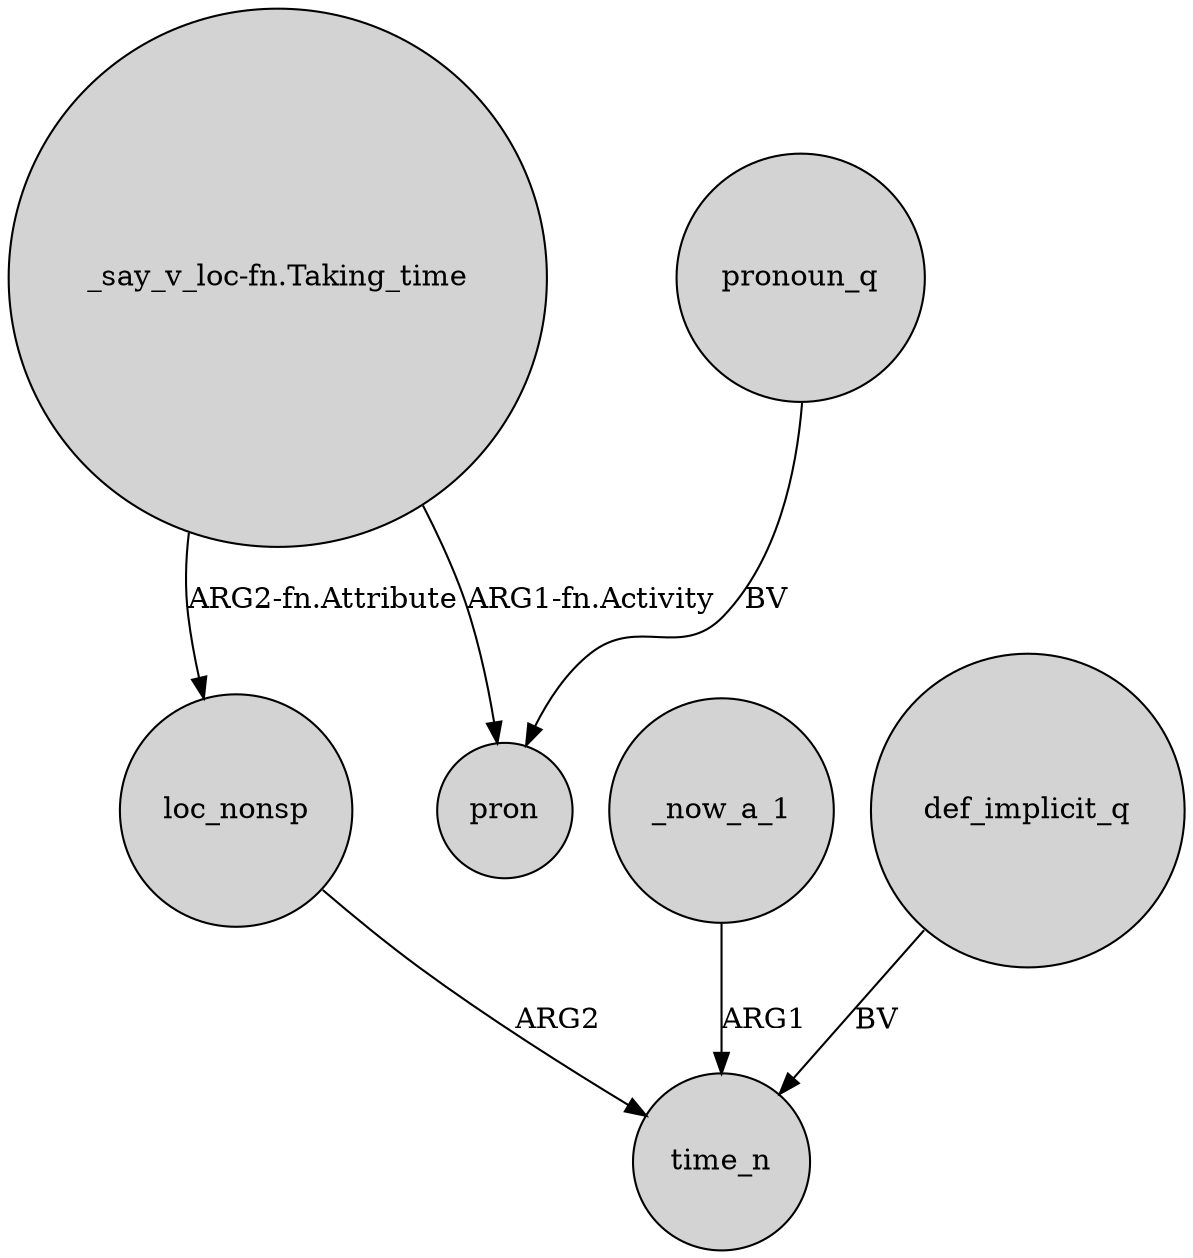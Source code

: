 digraph {
	node [shape=circle style=filled]
	"_say_v_loc-fn.Taking_time" -> loc_nonsp [label="ARG2-fn.Attribute"]
	loc_nonsp -> time_n [label=ARG2]
	"_say_v_loc-fn.Taking_time" -> pron [label="ARG1-fn.Activity"]
	_now_a_1 -> time_n [label=ARG1]
	pronoun_q -> pron [label=BV]
	def_implicit_q -> time_n [label=BV]
}
